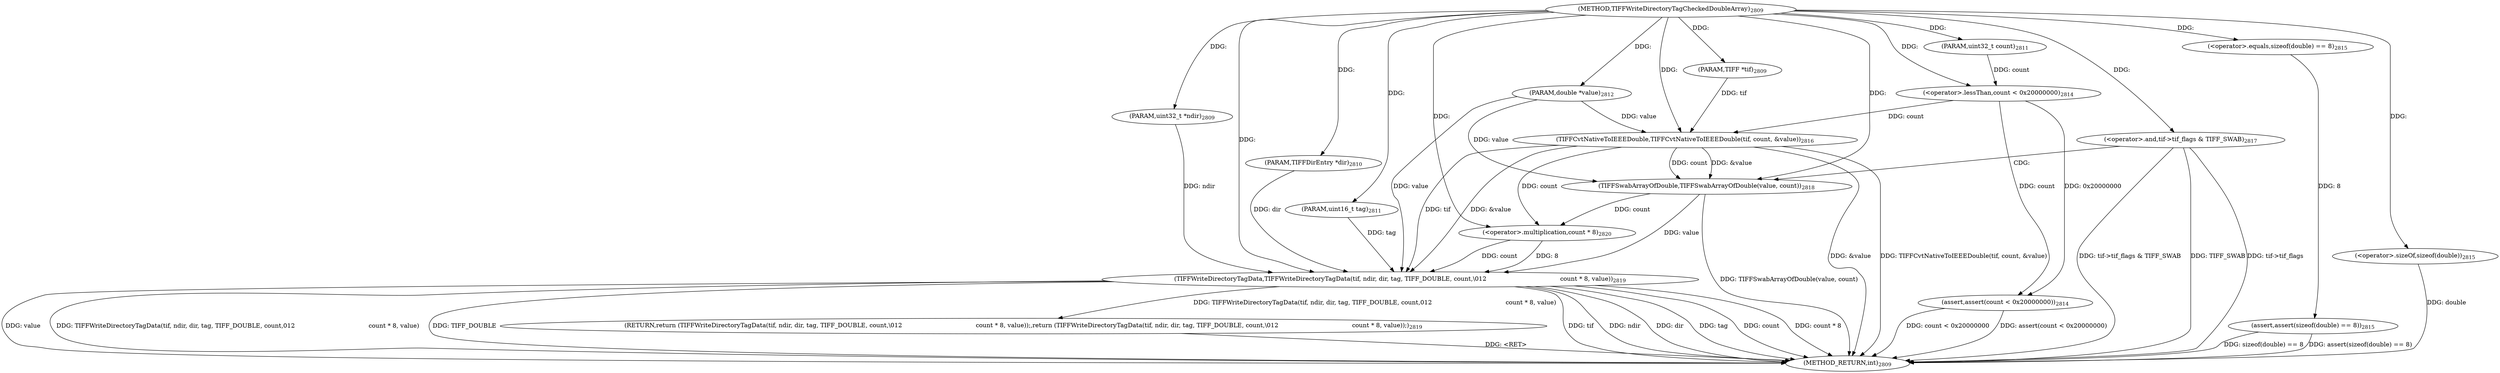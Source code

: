 digraph "TIFFWriteDirectoryTagCheckedDoubleArray" {  
"71534" [label = <(METHOD,TIFFWriteDirectoryTagCheckedDoubleArray)<SUB>2809</SUB>> ]
"71578" [label = <(METHOD_RETURN,int)<SUB>2809</SUB>> ]
"71535" [label = <(PARAM,TIFF *tif)<SUB>2809</SUB>> ]
"71536" [label = <(PARAM,uint32_t *ndir)<SUB>2809</SUB>> ]
"71537" [label = <(PARAM,TIFFDirEntry *dir)<SUB>2810</SUB>> ]
"71538" [label = <(PARAM,uint16_t tag)<SUB>2811</SUB>> ]
"71539" [label = <(PARAM,uint32_t count)<SUB>2811</SUB>> ]
"71540" [label = <(PARAM,double *value)<SUB>2812</SUB>> ]
"71542" [label = <(assert,assert(count &lt; 0x20000000))<SUB>2814</SUB>> ]
"71546" [label = <(assert,assert(sizeof(double) == 8))<SUB>2815</SUB>> ]
"71551" [label = <(TIFFCvtNativeToIEEEDouble,TIFFCvtNativeToIEEEDouble(tif, count, &amp;value))<SUB>2816</SUB>> ]
"71566" [label = <(RETURN,return (TIFFWriteDirectoryTagData(tif, ndir, dir, tag, TIFF_DOUBLE, count,\012                                      count * 8, value));,return (TIFFWriteDirectoryTagData(tif, ndir, dir, tag, TIFF_DOUBLE, count,\012                                      count * 8, value));)<SUB>2819</SUB>> ]
"71557" [label = <(&lt;operator&gt;.and,tif-&gt;tif_flags &amp; TIFF_SWAB)<SUB>2817</SUB>> ]
"71567" [label = <(TIFFWriteDirectoryTagData,TIFFWriteDirectoryTagData(tif, ndir, dir, tag, TIFF_DOUBLE, count,\012                                      count * 8, value))<SUB>2819</SUB>> ]
"71543" [label = <(&lt;operator&gt;.lessThan,count &lt; 0x20000000)<SUB>2814</SUB>> ]
"71547" [label = <(&lt;operator&gt;.equals,sizeof(double) == 8)<SUB>2815</SUB>> ]
"71563" [label = <(TIFFSwabArrayOfDouble,TIFFSwabArrayOfDouble(value, count))<SUB>2818</SUB>> ]
"71548" [label = <(&lt;operator&gt;.sizeOf,sizeof(double))<SUB>2815</SUB>> ]
"71574" [label = <(&lt;operator&gt;.multiplication,count * 8)<SUB>2820</SUB>> ]
  "71566" -> "71578"  [ label = "DDG: &lt;RET&gt;"] 
  "71542" -> "71578"  [ label = "DDG: count &lt; 0x20000000"] 
  "71542" -> "71578"  [ label = "DDG: assert(count &lt; 0x20000000)"] 
  "71546" -> "71578"  [ label = "DDG: sizeof(double) == 8"] 
  "71546" -> "71578"  [ label = "DDG: assert(sizeof(double) == 8)"] 
  "71551" -> "71578"  [ label = "DDG: &amp;value"] 
  "71551" -> "71578"  [ label = "DDG: TIFFCvtNativeToIEEEDouble(tif, count, &amp;value)"] 
  "71557" -> "71578"  [ label = "DDG: tif-&gt;tif_flags"] 
  "71557" -> "71578"  [ label = "DDG: tif-&gt;tif_flags &amp; TIFF_SWAB"] 
  "71563" -> "71578"  [ label = "DDG: TIFFSwabArrayOfDouble(value, count)"] 
  "71567" -> "71578"  [ label = "DDG: tif"] 
  "71567" -> "71578"  [ label = "DDG: ndir"] 
  "71567" -> "71578"  [ label = "DDG: dir"] 
  "71567" -> "71578"  [ label = "DDG: tag"] 
  "71567" -> "71578"  [ label = "DDG: count"] 
  "71567" -> "71578"  [ label = "DDG: count * 8"] 
  "71567" -> "71578"  [ label = "DDG: value"] 
  "71567" -> "71578"  [ label = "DDG: TIFFWriteDirectoryTagData(tif, ndir, dir, tag, TIFF_DOUBLE, count,\012                                      count * 8, value)"] 
  "71557" -> "71578"  [ label = "DDG: TIFF_SWAB"] 
  "71567" -> "71578"  [ label = "DDG: TIFF_DOUBLE"] 
  "71548" -> "71578"  [ label = "DDG: double"] 
  "71534" -> "71535"  [ label = "DDG: "] 
  "71534" -> "71536"  [ label = "DDG: "] 
  "71534" -> "71537"  [ label = "DDG: "] 
  "71534" -> "71538"  [ label = "DDG: "] 
  "71534" -> "71539"  [ label = "DDG: "] 
  "71534" -> "71540"  [ label = "DDG: "] 
  "71567" -> "71566"  [ label = "DDG: TIFFWriteDirectoryTagData(tif, ndir, dir, tag, TIFF_DOUBLE, count,\012                                      count * 8, value)"] 
  "71543" -> "71542"  [ label = "DDG: count"] 
  "71543" -> "71542"  [ label = "DDG: 0x20000000"] 
  "71547" -> "71546"  [ label = "DDG: 8"] 
  "71535" -> "71551"  [ label = "DDG: tif"] 
  "71534" -> "71551"  [ label = "DDG: "] 
  "71543" -> "71551"  [ label = "DDG: count"] 
  "71540" -> "71551"  [ label = "DDG: value"] 
  "71539" -> "71543"  [ label = "DDG: count"] 
  "71534" -> "71543"  [ label = "DDG: "] 
  "71534" -> "71547"  [ label = "DDG: "] 
  "71534" -> "71557"  [ label = "DDG: "] 
  "71551" -> "71567"  [ label = "DDG: tif"] 
  "71534" -> "71567"  [ label = "DDG: "] 
  "71536" -> "71567"  [ label = "DDG: ndir"] 
  "71537" -> "71567"  [ label = "DDG: dir"] 
  "71538" -> "71567"  [ label = "DDG: tag"] 
  "71574" -> "71567"  [ label = "DDG: count"] 
  "71574" -> "71567"  [ label = "DDG: 8"] 
  "71551" -> "71567"  [ label = "DDG: &amp;value"] 
  "71563" -> "71567"  [ label = "DDG: value"] 
  "71540" -> "71567"  [ label = "DDG: value"] 
  "71534" -> "71548"  [ label = "DDG: "] 
  "71551" -> "71563"  [ label = "DDG: &amp;value"] 
  "71540" -> "71563"  [ label = "DDG: value"] 
  "71534" -> "71563"  [ label = "DDG: "] 
  "71551" -> "71563"  [ label = "DDG: count"] 
  "71551" -> "71574"  [ label = "DDG: count"] 
  "71563" -> "71574"  [ label = "DDG: count"] 
  "71534" -> "71574"  [ label = "DDG: "] 
  "71557" -> "71563"  [ label = "CDG: "] 
}
